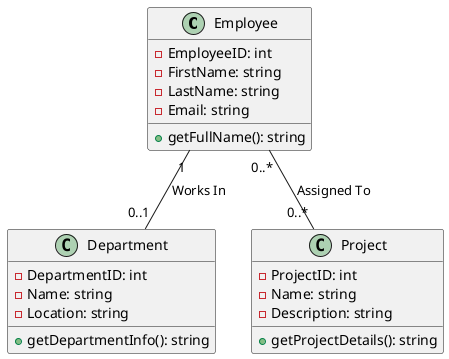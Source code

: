 @startuml ComplexClassDiagram

class Employee {
  - EmployeeID: int
  - FirstName: string
  - LastName: string
  - Email: string
  + getFullName(): string
}

class Department {
  - DepartmentID: int
  - Name: string
  - Location: string
  + getDepartmentInfo(): string
}

class Project {
  - ProjectID: int
  - Name: string
  - Description: string
  + getProjectDetails(): string
}

Employee "1" -- "0..1" Department : Works In
Employee "0..*" -- "0..*" Project : Assigned To

@enduml